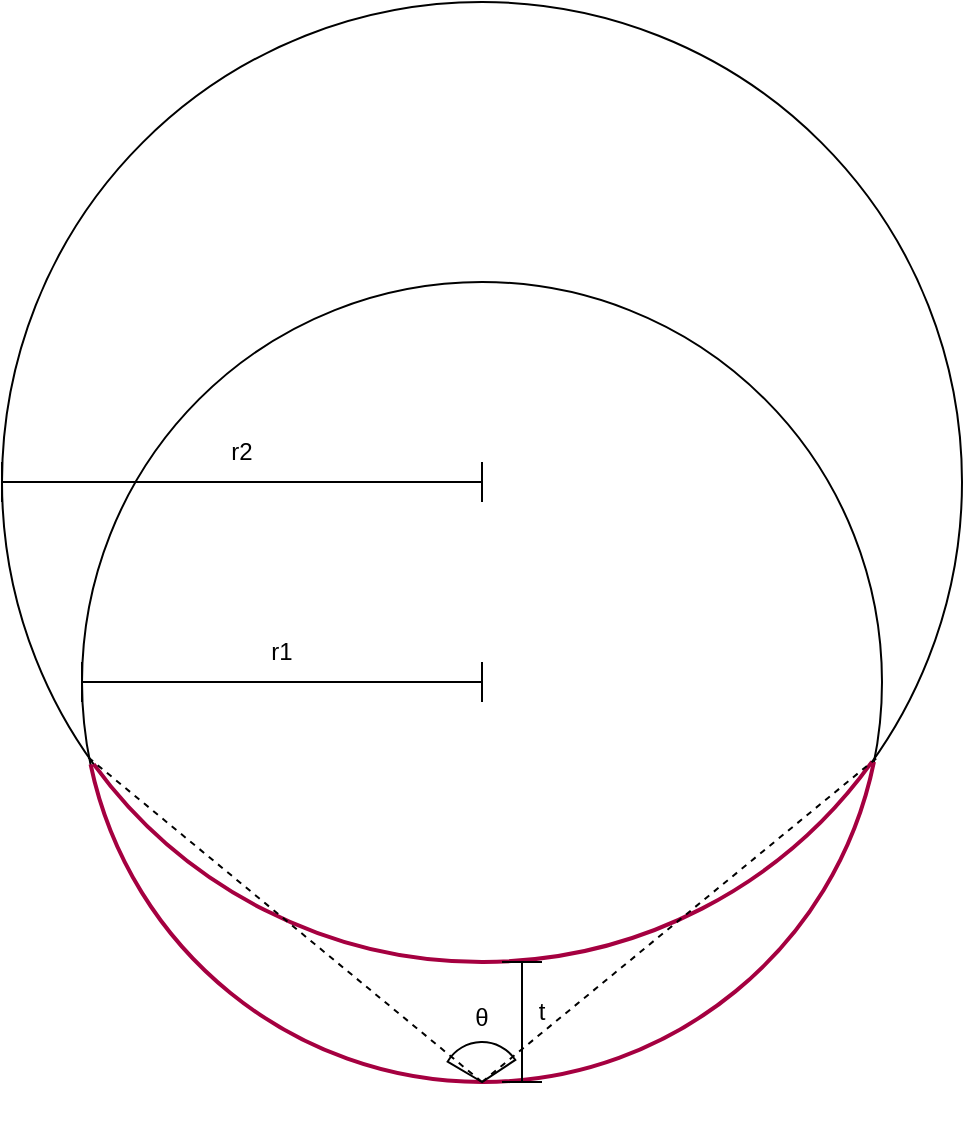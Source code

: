 <mxfile version="24.2.5" type="device">
  <diagram name="Page-1" id="t3d3-SSKAyB4mBenZ0mL">
    <mxGraphModel dx="2261" dy="2128" grid="1" gridSize="10" guides="1" tooltips="1" connect="1" arrows="1" fold="1" page="1" pageScale="1" pageWidth="827" pageHeight="1169" math="0" shadow="0">
      <root>
        <mxCell id="0" />
        <mxCell id="1" parent="0" />
        <mxCell id="-MQa0_uv0SwBElWbOj7F-25" value="" style="ellipse;whiteSpace=wrap;html=1;fillColor=none;movable=1;resizable=1;rotatable=1;deletable=1;editable=1;locked=0;connectable=1;" parent="1" vertex="1">
          <mxGeometry x="40" y="140" width="400" height="400" as="geometry" />
        </mxCell>
        <mxCell id="-MQa0_uv0SwBElWbOj7F-33" value="" style="ellipse;whiteSpace=wrap;html=1;fillColor=none;movable=1;resizable=1;rotatable=1;deletable=1;editable=1;locked=0;connectable=1;" parent="1" vertex="1">
          <mxGeometry width="480" height="480" as="geometry" />
        </mxCell>
        <mxCell id="-MQa0_uv0SwBElWbOj7F-26" value="" style="shape=crossbar;whiteSpace=wrap;html=1;rounded=1;movable=1;resizable=1;rotatable=1;deletable=1;editable=1;locked=0;connectable=1;" parent="1" vertex="1">
          <mxGeometry x="40" y="330" width="200" height="20" as="geometry" />
        </mxCell>
        <mxCell id="-MQa0_uv0SwBElWbOj7F-27" value="r1" style="text;html=1;align=center;verticalAlign=middle;whiteSpace=wrap;rounded=0;movable=1;resizable=1;rotatable=1;deletable=1;editable=1;locked=0;connectable=1;" parent="1" vertex="1">
          <mxGeometry x="40" y="310" width="200" height="30" as="geometry" />
        </mxCell>
        <mxCell id="-MQa0_uv0SwBElWbOj7F-28" value="" style="verticalLabelPosition=bottom;verticalAlign=top;html=1;shape=mxgraph.basic.arc;startAngle=0.282;endAngle=0.717;fillColor=#d80073;fontColor=#ffffff;strokeColor=#A50040;strokeWidth=2;movable=1;resizable=1;rotatable=1;deletable=1;editable=1;locked=0;connectable=1;" parent="1" vertex="1">
          <mxGeometry x="40" y="140" width="400" height="400" as="geometry" />
        </mxCell>
        <mxCell id="-MQa0_uv0SwBElWbOj7F-31" value="" style="verticalLabelPosition=bottom;verticalAlign=top;html=1;shape=mxgraph.basic.pie;startAngle=0.835;endAngle=0.157;movable=1;resizable=1;rotatable=1;deletable=1;editable=1;locked=0;connectable=1;" parent="1" vertex="1">
          <mxGeometry x="220" y="520" width="40" height="40" as="geometry" />
        </mxCell>
        <mxCell id="-MQa0_uv0SwBElWbOj7F-32" value="θ" style="text;strokeColor=none;fillColor=none;align=center;verticalAlign=top;spacingLeft=4;spacingRight=4;overflow=hidden;rotatable=1;points=[[0,0.5],[1,0.5]];portConstraint=eastwest;whiteSpace=wrap;html=1;movable=1;resizable=1;deletable=1;editable=1;locked=0;connectable=1;" parent="1" vertex="1">
          <mxGeometry x="210" y="494" width="60" height="26" as="geometry" />
        </mxCell>
        <mxCell id="-MQa0_uv0SwBElWbOj7F-34" value="" style="verticalLabelPosition=bottom;verticalAlign=top;html=1;shape=mxgraph.basic.arc;startAngle=0.349;endAngle=0.65;fillColor=#d80073;fontColor=#ffffff;strokeColor=#A50040;strokeWidth=2;movable=1;resizable=1;rotatable=1;deletable=1;editable=1;locked=0;connectable=1;" parent="1" vertex="1">
          <mxGeometry width="480" height="480" as="geometry" />
        </mxCell>
        <mxCell id="-MQa0_uv0SwBElWbOj7F-30" value="" style="endArrow=none;dashed=1;html=1;rounded=0;entryX=0.997;entryY=0.592;entryDx=0;entryDy=0;entryPerimeter=0;exitX=0.5;exitY=1;exitDx=0;exitDy=0;movable=1;resizable=1;rotatable=1;deletable=1;editable=1;locked=0;connectable=1;" parent="1" source="-MQa0_uv0SwBElWbOj7F-25" target="-MQa0_uv0SwBElWbOj7F-25" edge="1">
          <mxGeometry width="50" height="50" relative="1" as="geometry">
            <mxPoint x="940" y="620" as="sourcePoint" />
            <mxPoint x="900" y="640" as="targetPoint" />
          </mxGeometry>
        </mxCell>
        <mxCell id="-MQa0_uv0SwBElWbOj7F-29" value="" style="endArrow=none;dashed=1;html=1;rounded=0;entryX=0.5;entryY=1;entryDx=0;entryDy=0;exitX=0.09;exitY=0.787;exitDx=0;exitDy=0;exitPerimeter=0;movable=1;resizable=1;rotatable=1;deletable=1;editable=1;locked=0;connectable=1;" parent="1" source="-MQa0_uv0SwBElWbOj7F-33" target="-MQa0_uv0SwBElWbOj7F-25" edge="1">
          <mxGeometry width="50" height="50" relative="1" as="geometry">
            <mxPoint x="30" y="830" as="sourcePoint" />
            <mxPoint x="250" y="610" as="targetPoint" />
          </mxGeometry>
        </mxCell>
        <mxCell id="-MQa0_uv0SwBElWbOj7F-35" value="r2" style="text;html=1;align=center;verticalAlign=middle;whiteSpace=wrap;rounded=0;movable=1;resizable=1;rotatable=1;deletable=1;editable=1;locked=0;connectable=1;" parent="1" vertex="1">
          <mxGeometry y="210" width="240" height="30" as="geometry" />
        </mxCell>
        <mxCell id="-MQa0_uv0SwBElWbOj7F-36" value="" style="shape=crossbar;whiteSpace=wrap;html=1;rounded=1;movable=1;resizable=1;rotatable=1;deletable=1;editable=1;locked=0;connectable=1;" parent="1" vertex="1">
          <mxGeometry y="230" width="240" height="20" as="geometry" />
        </mxCell>
        <mxCell id="32p3zIN5zoFzDWuBirfs-3" value="t" style="text;html=1;align=center;verticalAlign=middle;whiteSpace=wrap;rounded=0;movable=1;resizable=1;rotatable=1;deletable=1;editable=1;locked=0;connectable=1;" vertex="1" parent="1">
          <mxGeometry x="260" y="480" width="20" height="50" as="geometry" />
        </mxCell>
        <mxCell id="32p3zIN5zoFzDWuBirfs-6" value="" style="shape=crossbar;whiteSpace=wrap;html=1;rounded=1;direction=south;movable=1;resizable=1;rotatable=1;deletable=1;editable=1;locked=0;connectable=1;" vertex="1" parent="1">
          <mxGeometry x="250" y="480" width="20" height="60" as="geometry" />
        </mxCell>
      </root>
    </mxGraphModel>
  </diagram>
</mxfile>
